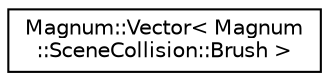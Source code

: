 digraph "圖形化之類別階層"
{
  edge [fontname="Helvetica",fontsize="10",labelfontname="Helvetica",labelfontsize="10"];
  node [fontname="Helvetica",fontsize="10",shape=record];
  rankdir="LR";
  Node1 [label="Magnum::Vector\< Magnum\l::SceneCollision::Brush \>",height=0.2,width=0.4,color="black", fillcolor="white", style="filled",URL="$class_magnum_1_1_vector.html"];
}
